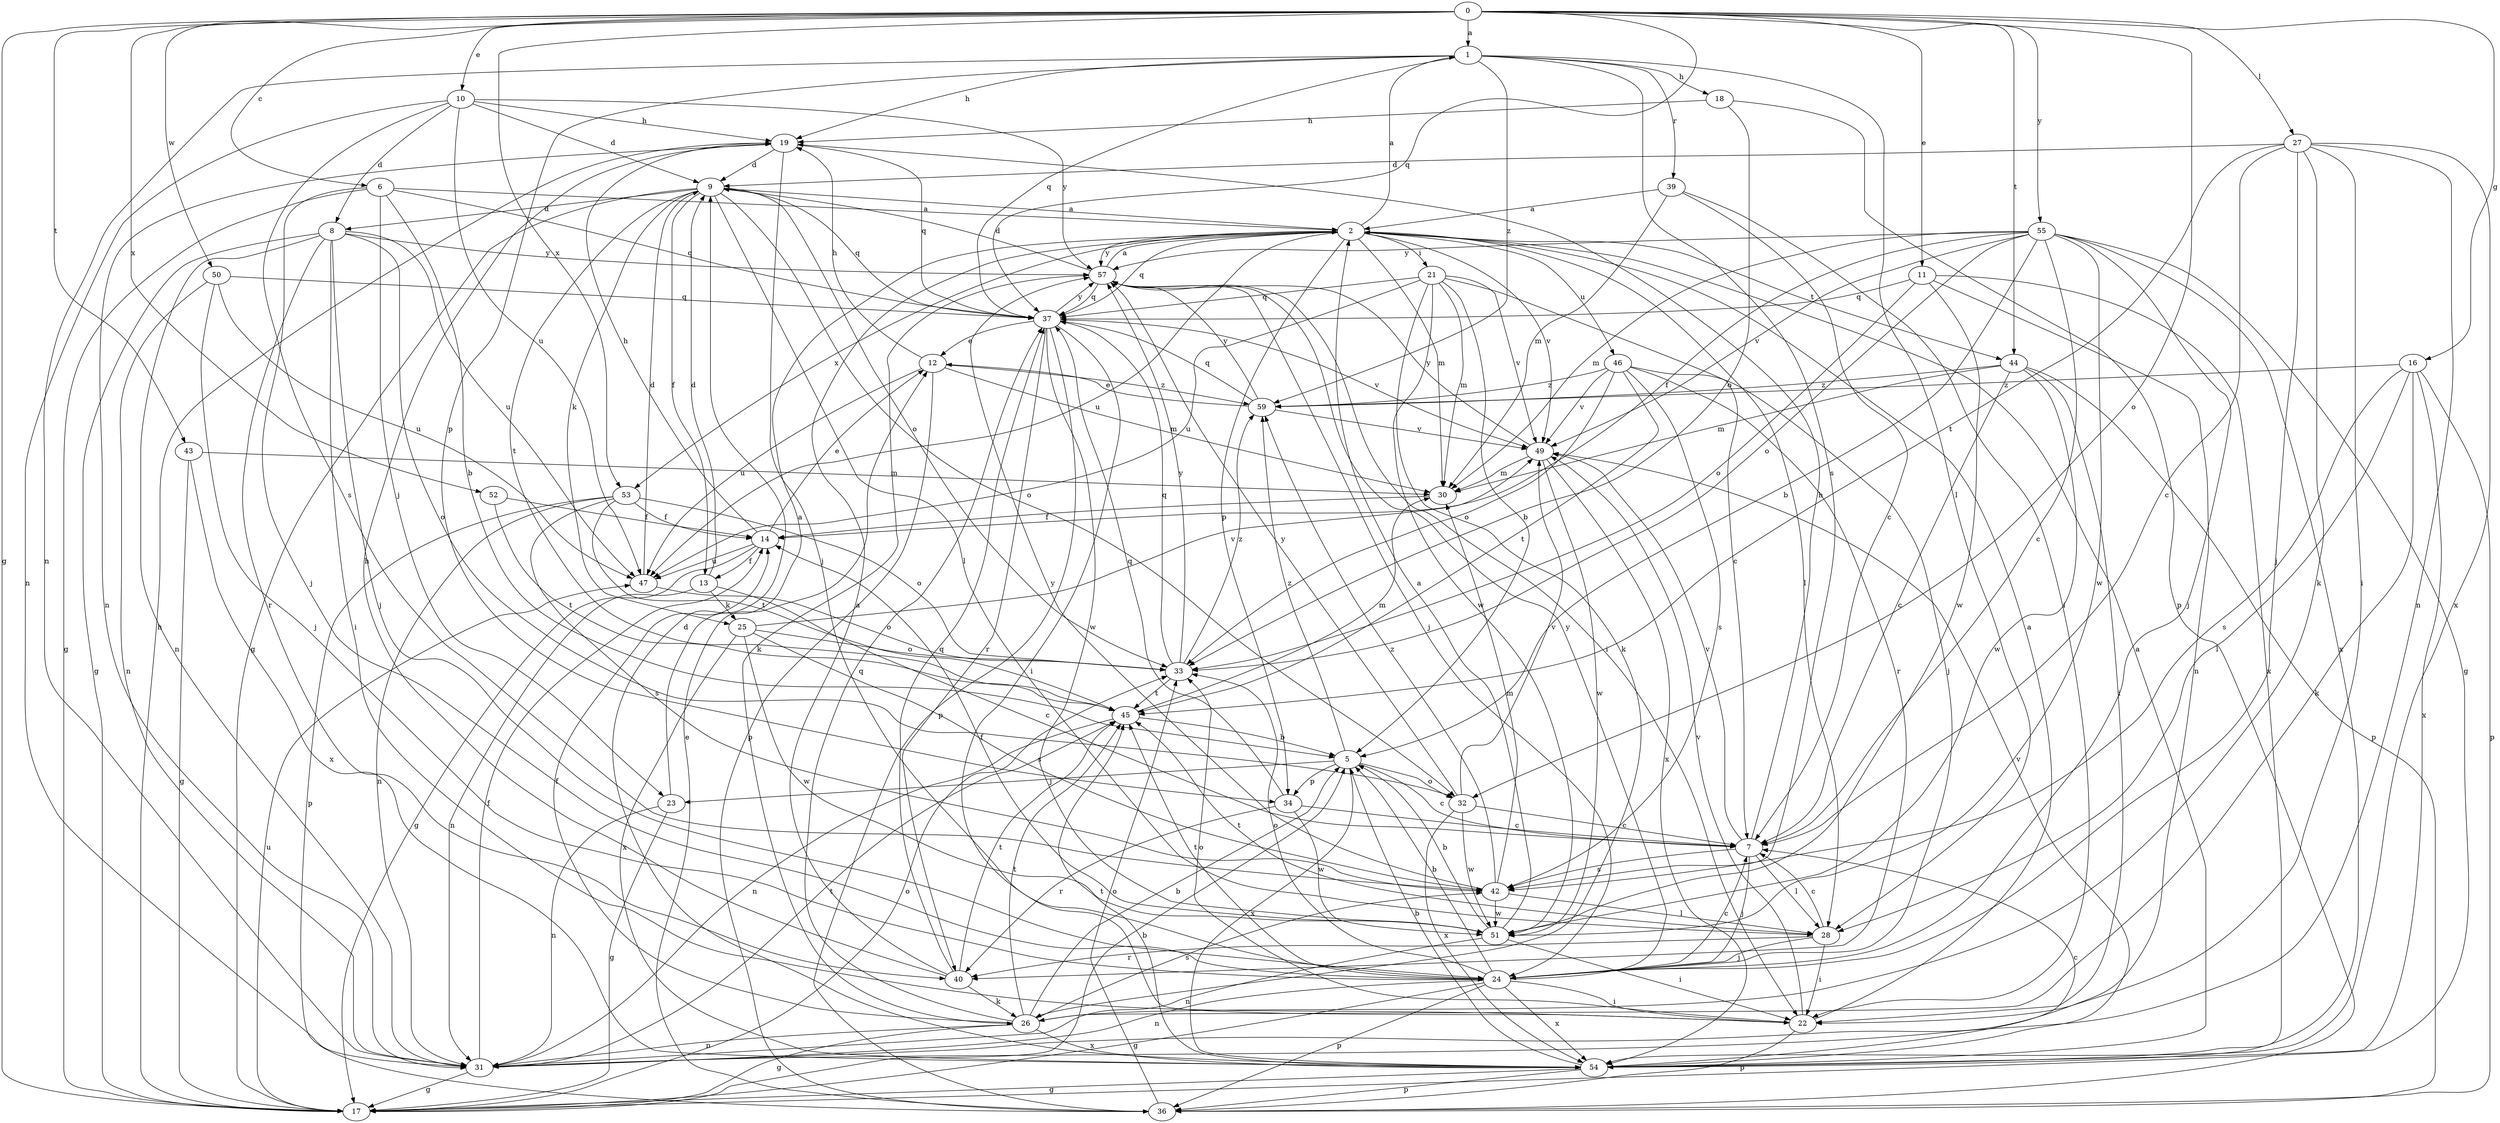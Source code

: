 strict digraph  {
0;
1;
2;
5;
6;
7;
8;
9;
10;
11;
12;
13;
14;
16;
17;
18;
19;
21;
22;
23;
24;
25;
26;
27;
28;
30;
31;
32;
33;
34;
36;
37;
39;
40;
42;
43;
44;
45;
46;
47;
49;
50;
51;
52;
53;
54;
55;
57;
59;
0 -> 1  [label=a];
0 -> 6  [label=c];
0 -> 10  [label=e];
0 -> 11  [label=e];
0 -> 16  [label=g];
0 -> 17  [label=g];
0 -> 27  [label=l];
0 -> 32  [label=o];
0 -> 37  [label=q];
0 -> 43  [label=t];
0 -> 44  [label=t];
0 -> 50  [label=w];
0 -> 52  [label=x];
0 -> 53  [label=x];
0 -> 55  [label=y];
1 -> 18  [label=h];
1 -> 19  [label=h];
1 -> 28  [label=l];
1 -> 31  [label=n];
1 -> 34  [label=p];
1 -> 37  [label=q];
1 -> 39  [label=r];
1 -> 42  [label=s];
1 -> 59  [label=z];
2 -> 1  [label=a];
2 -> 21  [label=i];
2 -> 28  [label=l];
2 -> 30  [label=m];
2 -> 34  [label=p];
2 -> 37  [label=q];
2 -> 44  [label=t];
2 -> 46  [label=u];
2 -> 47  [label=u];
2 -> 49  [label=v];
2 -> 53  [label=x];
2 -> 57  [label=y];
5 -> 7  [label=c];
5 -> 23  [label=j];
5 -> 32  [label=o];
5 -> 34  [label=p];
5 -> 54  [label=x];
5 -> 59  [label=z];
6 -> 2  [label=a];
6 -> 5  [label=b];
6 -> 17  [label=g];
6 -> 23  [label=j];
6 -> 24  [label=j];
6 -> 37  [label=q];
7 -> 19  [label=h];
7 -> 24  [label=j];
7 -> 28  [label=l];
7 -> 42  [label=s];
7 -> 49  [label=v];
8 -> 17  [label=g];
8 -> 22  [label=i];
8 -> 24  [label=j];
8 -> 31  [label=n];
8 -> 32  [label=o];
8 -> 40  [label=r];
8 -> 47  [label=u];
8 -> 57  [label=y];
9 -> 2  [label=a];
9 -> 8  [label=d];
9 -> 13  [label=f];
9 -> 17  [label=g];
9 -> 25  [label=k];
9 -> 28  [label=l];
9 -> 32  [label=o];
9 -> 33  [label=o];
9 -> 37  [label=q];
9 -> 45  [label=t];
10 -> 8  [label=d];
10 -> 9  [label=d];
10 -> 19  [label=h];
10 -> 31  [label=n];
10 -> 42  [label=s];
10 -> 47  [label=u];
10 -> 57  [label=y];
11 -> 31  [label=n];
11 -> 33  [label=o];
11 -> 37  [label=q];
11 -> 51  [label=w];
11 -> 54  [label=x];
12 -> 19  [label=h];
12 -> 30  [label=m];
12 -> 36  [label=p];
12 -> 47  [label=u];
12 -> 59  [label=z];
13 -> 7  [label=c];
13 -> 9  [label=d];
13 -> 25  [label=k];
13 -> 31  [label=n];
14 -> 12  [label=e];
14 -> 13  [label=f];
14 -> 17  [label=g];
14 -> 19  [label=h];
14 -> 47  [label=u];
16 -> 26  [label=k];
16 -> 28  [label=l];
16 -> 36  [label=p];
16 -> 42  [label=s];
16 -> 54  [label=x];
16 -> 59  [label=z];
17 -> 5  [label=b];
17 -> 19  [label=h];
17 -> 33  [label=o];
17 -> 47  [label=u];
18 -> 19  [label=h];
18 -> 33  [label=o];
18 -> 36  [label=p];
19 -> 9  [label=d];
19 -> 24  [label=j];
19 -> 31  [label=n];
19 -> 37  [label=q];
21 -> 5  [label=b];
21 -> 7  [label=c];
21 -> 26  [label=k];
21 -> 30  [label=m];
21 -> 37  [label=q];
21 -> 47  [label=u];
21 -> 49  [label=v];
21 -> 51  [label=w];
22 -> 2  [label=a];
22 -> 33  [label=o];
22 -> 36  [label=p];
22 -> 49  [label=v];
23 -> 2  [label=a];
23 -> 17  [label=g];
23 -> 31  [label=n];
24 -> 5  [label=b];
24 -> 7  [label=c];
24 -> 17  [label=g];
24 -> 22  [label=i];
24 -> 31  [label=n];
24 -> 33  [label=o];
24 -> 36  [label=p];
24 -> 45  [label=t];
24 -> 54  [label=x];
24 -> 57  [label=y];
25 -> 33  [label=o];
25 -> 42  [label=s];
25 -> 49  [label=v];
25 -> 51  [label=w];
25 -> 54  [label=x];
26 -> 5  [label=b];
26 -> 14  [label=f];
26 -> 17  [label=g];
26 -> 31  [label=n];
26 -> 37  [label=q];
26 -> 42  [label=s];
26 -> 45  [label=t];
26 -> 54  [label=x];
27 -> 7  [label=c];
27 -> 9  [label=d];
27 -> 22  [label=i];
27 -> 24  [label=j];
27 -> 26  [label=k];
27 -> 31  [label=n];
27 -> 45  [label=t];
27 -> 54  [label=x];
28 -> 7  [label=c];
28 -> 22  [label=i];
28 -> 24  [label=j];
28 -> 40  [label=r];
28 -> 45  [label=t];
30 -> 14  [label=f];
31 -> 14  [label=f];
31 -> 17  [label=g];
31 -> 45  [label=t];
32 -> 7  [label=c];
32 -> 49  [label=v];
32 -> 51  [label=w];
32 -> 54  [label=x];
32 -> 57  [label=y];
33 -> 37  [label=q];
33 -> 45  [label=t];
33 -> 57  [label=y];
33 -> 59  [label=z];
34 -> 7  [label=c];
34 -> 37  [label=q];
34 -> 40  [label=r];
34 -> 51  [label=w];
36 -> 12  [label=e];
36 -> 33  [label=o];
37 -> 12  [label=e];
37 -> 22  [label=i];
37 -> 36  [label=p];
37 -> 40  [label=r];
37 -> 49  [label=v];
37 -> 51  [label=w];
37 -> 57  [label=y];
39 -> 2  [label=a];
39 -> 7  [label=c];
39 -> 22  [label=i];
39 -> 30  [label=m];
40 -> 2  [label=a];
40 -> 19  [label=h];
40 -> 26  [label=k];
40 -> 37  [label=q];
40 -> 45  [label=t];
42 -> 28  [label=l];
42 -> 30  [label=m];
42 -> 51  [label=w];
42 -> 57  [label=y];
42 -> 59  [label=z];
43 -> 17  [label=g];
43 -> 30  [label=m];
43 -> 54  [label=x];
44 -> 7  [label=c];
44 -> 22  [label=i];
44 -> 30  [label=m];
44 -> 36  [label=p];
44 -> 51  [label=w];
44 -> 59  [label=z];
45 -> 5  [label=b];
45 -> 30  [label=m];
45 -> 31  [label=n];
46 -> 24  [label=j];
46 -> 33  [label=o];
46 -> 40  [label=r];
46 -> 42  [label=s];
46 -> 45  [label=t];
46 -> 49  [label=v];
46 -> 59  [label=z];
47 -> 9  [label=d];
47 -> 33  [label=o];
49 -> 30  [label=m];
49 -> 51  [label=w];
49 -> 54  [label=x];
49 -> 57  [label=y];
50 -> 24  [label=j];
50 -> 31  [label=n];
50 -> 37  [label=q];
50 -> 47  [label=u];
51 -> 2  [label=a];
51 -> 5  [label=b];
51 -> 14  [label=f];
51 -> 22  [label=i];
51 -> 31  [label=n];
52 -> 14  [label=f];
52 -> 45  [label=t];
53 -> 14  [label=f];
53 -> 31  [label=n];
53 -> 33  [label=o];
53 -> 36  [label=p];
53 -> 42  [label=s];
53 -> 45  [label=t];
54 -> 2  [label=a];
54 -> 5  [label=b];
54 -> 7  [label=c];
54 -> 9  [label=d];
54 -> 17  [label=g];
54 -> 36  [label=p];
54 -> 45  [label=t];
54 -> 49  [label=v];
55 -> 5  [label=b];
55 -> 7  [label=c];
55 -> 14  [label=f];
55 -> 17  [label=g];
55 -> 24  [label=j];
55 -> 30  [label=m];
55 -> 33  [label=o];
55 -> 49  [label=v];
55 -> 51  [label=w];
55 -> 54  [label=x];
55 -> 57  [label=y];
57 -> 2  [label=a];
57 -> 9  [label=d];
57 -> 22  [label=i];
57 -> 24  [label=j];
57 -> 26  [label=k];
57 -> 37  [label=q];
59 -> 12  [label=e];
59 -> 37  [label=q];
59 -> 49  [label=v];
59 -> 57  [label=y];
}
